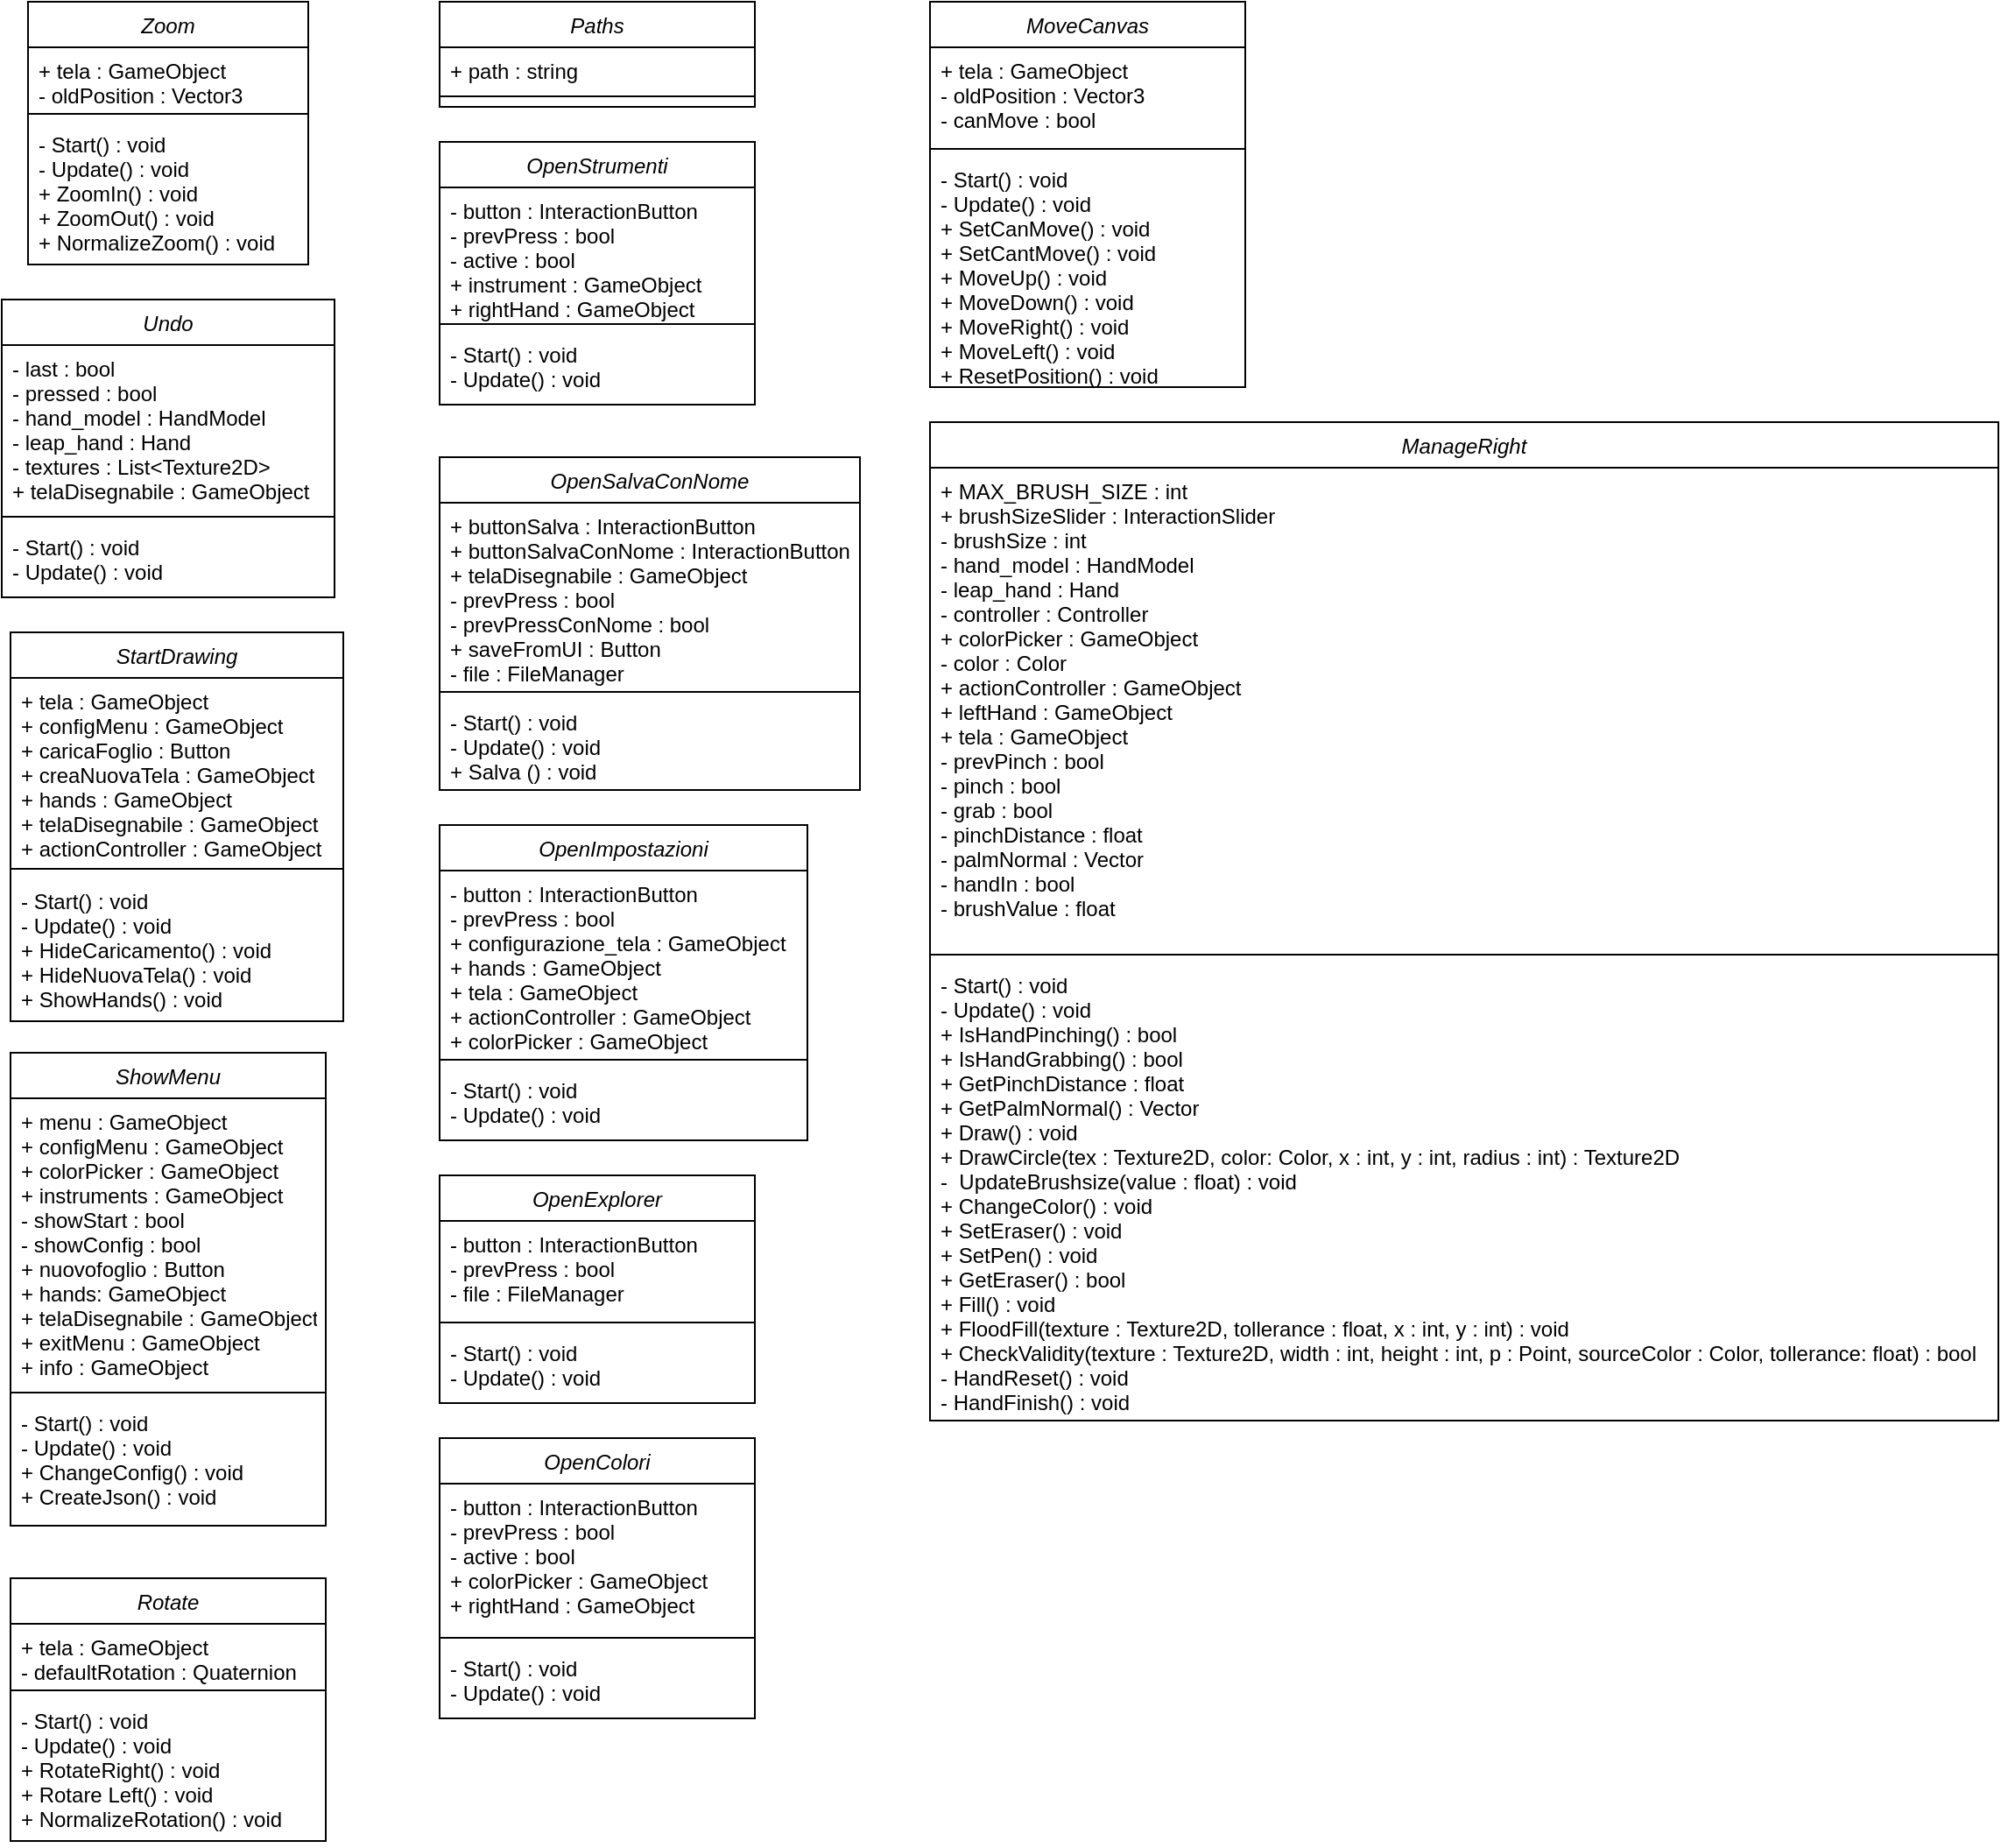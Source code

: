 <mxfile version="14.6.10" type="github">
  <diagram id="C5RBs43oDa-KdzZeNtuy" name="Page-1">
    <mxGraphModel dx="419" dy="719" grid="1" gridSize="10" guides="1" tooltips="1" connect="1" arrows="1" fold="1" page="1" pageScale="1" pageWidth="827" pageHeight="1169" math="0" shadow="0">
      <root>
        <mxCell id="WIyWlLk6GJQsqaUBKTNV-0" />
        <mxCell id="WIyWlLk6GJQsqaUBKTNV-1" parent="WIyWlLk6GJQsqaUBKTNV-0" />
        <mxCell id="zkfFHV4jXpPFQw0GAbJ--0" value="Zoom" style="swimlane;fontStyle=2;align=center;verticalAlign=top;childLayout=stackLayout;horizontal=1;startSize=26;horizontalStack=0;resizeParent=1;resizeLast=0;collapsible=1;marginBottom=0;rounded=0;shadow=0;strokeWidth=1;" parent="WIyWlLk6GJQsqaUBKTNV-1" vertex="1">
          <mxGeometry x="55" y="40" width="160" height="150" as="geometry">
            <mxRectangle x="230" y="140" width="160" height="26" as="alternateBounds" />
          </mxGeometry>
        </mxCell>
        <mxCell id="zkfFHV4jXpPFQw0GAbJ--1" value="+ tela : GameObject&#xa;- oldPosition : Vector3 " style="text;align=left;verticalAlign=top;spacingLeft=4;spacingRight=4;overflow=hidden;rotatable=0;points=[[0,0.5],[1,0.5]];portConstraint=eastwest;" parent="zkfFHV4jXpPFQw0GAbJ--0" vertex="1">
          <mxGeometry y="26" width="160" height="34" as="geometry" />
        </mxCell>
        <mxCell id="zkfFHV4jXpPFQw0GAbJ--4" value="" style="line;html=1;strokeWidth=1;align=left;verticalAlign=middle;spacingTop=-1;spacingLeft=3;spacingRight=3;rotatable=0;labelPosition=right;points=[];portConstraint=eastwest;" parent="zkfFHV4jXpPFQw0GAbJ--0" vertex="1">
          <mxGeometry y="60" width="160" height="8" as="geometry" />
        </mxCell>
        <mxCell id="zkfFHV4jXpPFQw0GAbJ--5" value="- Start() : void&#xa;- Update() : void&#xa;+ ZoomIn() : void&#xa;+ ZoomOut() : void&#xa;+ NormalizeZoom() : void" style="text;align=left;verticalAlign=top;spacingLeft=4;spacingRight=4;overflow=hidden;rotatable=0;points=[[0,0.5],[1,0.5]];portConstraint=eastwest;" parent="zkfFHV4jXpPFQw0GAbJ--0" vertex="1">
          <mxGeometry y="68" width="160" height="82" as="geometry" />
        </mxCell>
        <mxCell id="7XHn4DZ-H4VYJd7vNkH7-1" value="Undo" style="swimlane;fontStyle=2;align=center;verticalAlign=top;childLayout=stackLayout;horizontal=1;startSize=26;horizontalStack=0;resizeParent=1;resizeLast=0;collapsible=1;marginBottom=0;rounded=0;shadow=0;strokeWidth=1;" parent="WIyWlLk6GJQsqaUBKTNV-1" vertex="1">
          <mxGeometry x="40" y="210" width="190" height="170" as="geometry">
            <mxRectangle x="230" y="140" width="160" height="26" as="alternateBounds" />
          </mxGeometry>
        </mxCell>
        <mxCell id="7XHn4DZ-H4VYJd7vNkH7-2" value="- last : bool&#xa;- pressed : bool&#xa;- hand_model : HandModel&#xa;- leap_hand : Hand&#xa;- textures : List&lt;Texture2D&gt;&#xa;+ telaDisegnabile : GameObject" style="text;align=left;verticalAlign=top;spacingLeft=4;spacingRight=4;overflow=hidden;rotatable=0;points=[[0,0.5],[1,0.5]];portConstraint=eastwest;" parent="7XHn4DZ-H4VYJd7vNkH7-1" vertex="1">
          <mxGeometry y="26" width="190" height="94" as="geometry" />
        </mxCell>
        <mxCell id="7XHn4DZ-H4VYJd7vNkH7-3" value="" style="line;html=1;strokeWidth=1;align=left;verticalAlign=middle;spacingTop=-1;spacingLeft=3;spacingRight=3;rotatable=0;labelPosition=right;points=[];portConstraint=eastwest;" parent="7XHn4DZ-H4VYJd7vNkH7-1" vertex="1">
          <mxGeometry y="120" width="190" height="8" as="geometry" />
        </mxCell>
        <mxCell id="7XHn4DZ-H4VYJd7vNkH7-4" value="- Start() : void&#xa;- Update() : void" style="text;align=left;verticalAlign=top;spacingLeft=4;spacingRight=4;overflow=hidden;rotatable=0;points=[[0,0.5],[1,0.5]];portConstraint=eastwest;" parent="7XHn4DZ-H4VYJd7vNkH7-1" vertex="1">
          <mxGeometry y="128" width="190" height="42" as="geometry" />
        </mxCell>
        <mxCell id="7XHn4DZ-H4VYJd7vNkH7-9" value="StartDrawing" style="swimlane;fontStyle=2;align=center;verticalAlign=top;childLayout=stackLayout;horizontal=1;startSize=26;horizontalStack=0;resizeParent=1;resizeLast=0;collapsible=1;marginBottom=0;rounded=0;shadow=0;strokeWidth=1;" parent="WIyWlLk6GJQsqaUBKTNV-1" vertex="1">
          <mxGeometry x="45" y="400" width="190" height="222" as="geometry">
            <mxRectangle x="230" y="140" width="160" height="26" as="alternateBounds" />
          </mxGeometry>
        </mxCell>
        <mxCell id="7XHn4DZ-H4VYJd7vNkH7-10" value="+ tela : GameObject&#xa;+ configMenu : GameObject&#xa;+ caricaFoglio : Button&#xa;+ creaNuovaTela : GameObject&#xa;+ hands : GameObject&#xa;+ telaDisegnabile : GameObject&#xa;+ actionController : GameObject&#xa;" style="text;align=left;verticalAlign=top;spacingLeft=4;spacingRight=4;overflow=hidden;rotatable=0;points=[[0,0.5],[1,0.5]];portConstraint=eastwest;" parent="7XHn4DZ-H4VYJd7vNkH7-9" vertex="1">
          <mxGeometry y="26" width="190" height="104" as="geometry" />
        </mxCell>
        <mxCell id="7XHn4DZ-H4VYJd7vNkH7-11" value="" style="line;html=1;strokeWidth=1;align=left;verticalAlign=middle;spacingTop=-1;spacingLeft=3;spacingRight=3;rotatable=0;labelPosition=right;points=[];portConstraint=eastwest;" parent="7XHn4DZ-H4VYJd7vNkH7-9" vertex="1">
          <mxGeometry y="130" width="190" height="10" as="geometry" />
        </mxCell>
        <mxCell id="7XHn4DZ-H4VYJd7vNkH7-12" value="- Start() : void&#xa;- Update() : void&#xa;+ HideCaricamento() : void&#xa;+ HideNuovaTela() : void&#xa;+ ShowHands() : void" style="text;align=left;verticalAlign=top;spacingLeft=4;spacingRight=4;overflow=hidden;rotatable=0;points=[[0,0.5],[1,0.5]];portConstraint=eastwest;" parent="7XHn4DZ-H4VYJd7vNkH7-9" vertex="1">
          <mxGeometry y="140" width="190" height="82" as="geometry" />
        </mxCell>
        <mxCell id="7XHn4DZ-H4VYJd7vNkH7-13" value="ShowMenu" style="swimlane;fontStyle=2;align=center;verticalAlign=top;childLayout=stackLayout;horizontal=1;startSize=26;horizontalStack=0;resizeParent=1;resizeLast=0;collapsible=1;marginBottom=0;rounded=0;shadow=0;strokeWidth=1;" parent="WIyWlLk6GJQsqaUBKTNV-1" vertex="1">
          <mxGeometry x="45" y="640" width="180" height="270" as="geometry">
            <mxRectangle x="230" y="140" width="160" height="26" as="alternateBounds" />
          </mxGeometry>
        </mxCell>
        <mxCell id="7XHn4DZ-H4VYJd7vNkH7-14" value="+ menu : GameObject&#xa;+ configMenu : GameObject&#xa;+ colorPicker : GameObject&#xa;+ instruments : GameObject&#xa;- showStart : bool&#xa;- showConfig : bool&#xa;+ nuovofoglio : Button&#xa;+ hands: GameObject&#xa;+ telaDisegnabile : GameObject&#xa;+ exitMenu : GameObject&#xa;+ info : GameObject" style="text;align=left;verticalAlign=top;spacingLeft=4;spacingRight=4;overflow=hidden;rotatable=0;points=[[0,0.5],[1,0.5]];portConstraint=eastwest;" parent="7XHn4DZ-H4VYJd7vNkH7-13" vertex="1">
          <mxGeometry y="26" width="180" height="164" as="geometry" />
        </mxCell>
        <mxCell id="7XHn4DZ-H4VYJd7vNkH7-15" value="" style="line;html=1;strokeWidth=1;align=left;verticalAlign=middle;spacingTop=-1;spacingLeft=3;spacingRight=3;rotatable=0;labelPosition=right;points=[];portConstraint=eastwest;" parent="7XHn4DZ-H4VYJd7vNkH7-13" vertex="1">
          <mxGeometry y="190" width="180" height="8" as="geometry" />
        </mxCell>
        <mxCell id="7XHn4DZ-H4VYJd7vNkH7-16" value="- Start() : void&#xa;- Update() : void&#xa;+ ChangeConfig() : void&#xa;+ CreateJson() : void" style="text;align=left;verticalAlign=top;spacingLeft=4;spacingRight=4;overflow=hidden;rotatable=0;points=[[0,0.5],[1,0.5]];portConstraint=eastwest;" parent="7XHn4DZ-H4VYJd7vNkH7-13" vertex="1">
          <mxGeometry y="198" width="180" height="72" as="geometry" />
        </mxCell>
        <mxCell id="AvE2K1NfEVFAq9hO1QU2-0" value="Rotate" style="swimlane;fontStyle=2;align=center;verticalAlign=top;childLayout=stackLayout;horizontal=1;startSize=26;horizontalStack=0;resizeParent=1;resizeLast=0;collapsible=1;marginBottom=0;rounded=0;shadow=0;strokeWidth=1;" vertex="1" parent="WIyWlLk6GJQsqaUBKTNV-1">
          <mxGeometry x="45" y="940" width="180" height="150" as="geometry">
            <mxRectangle x="230" y="140" width="160" height="26" as="alternateBounds" />
          </mxGeometry>
        </mxCell>
        <mxCell id="AvE2K1NfEVFAq9hO1QU2-1" value="+ tela : GameObject&#xa;- defaultRotation : Quaternion" style="text;align=left;verticalAlign=top;spacingLeft=4;spacingRight=4;overflow=hidden;rotatable=0;points=[[0,0.5],[1,0.5]];portConstraint=eastwest;" vertex="1" parent="AvE2K1NfEVFAq9hO1QU2-0">
          <mxGeometry y="26" width="180" height="34" as="geometry" />
        </mxCell>
        <mxCell id="AvE2K1NfEVFAq9hO1QU2-2" value="" style="line;html=1;strokeWidth=1;align=left;verticalAlign=middle;spacingTop=-1;spacingLeft=3;spacingRight=3;rotatable=0;labelPosition=right;points=[];portConstraint=eastwest;" vertex="1" parent="AvE2K1NfEVFAq9hO1QU2-0">
          <mxGeometry y="60" width="180" height="8" as="geometry" />
        </mxCell>
        <mxCell id="AvE2K1NfEVFAq9hO1QU2-3" value="- Start() : void&#xa;- Update() : void&#xa;+ RotateRight() : void&#xa;+ Rotare Left() : void&#xa;+ NormalizeRotation() : void" style="text;align=left;verticalAlign=top;spacingLeft=4;spacingRight=4;overflow=hidden;rotatable=0;points=[[0,0.5],[1,0.5]];portConstraint=eastwest;" vertex="1" parent="AvE2K1NfEVFAq9hO1QU2-0">
          <mxGeometry y="68" width="180" height="82" as="geometry" />
        </mxCell>
        <mxCell id="AvE2K1NfEVFAq9hO1QU2-8" value="Paths" style="swimlane;fontStyle=2;align=center;verticalAlign=top;childLayout=stackLayout;horizontal=1;startSize=26;horizontalStack=0;resizeParent=1;resizeLast=0;collapsible=1;marginBottom=0;rounded=0;shadow=0;strokeWidth=1;" vertex="1" parent="WIyWlLk6GJQsqaUBKTNV-1">
          <mxGeometry x="290" y="40" width="180" height="60" as="geometry">
            <mxRectangle x="230" y="140" width="160" height="26" as="alternateBounds" />
          </mxGeometry>
        </mxCell>
        <mxCell id="AvE2K1NfEVFAq9hO1QU2-9" value="+ path : string" style="text;align=left;verticalAlign=top;spacingLeft=4;spacingRight=4;overflow=hidden;rotatable=0;points=[[0,0.5],[1,0.5]];portConstraint=eastwest;" vertex="1" parent="AvE2K1NfEVFAq9hO1QU2-8">
          <mxGeometry y="26" width="180" height="24" as="geometry" />
        </mxCell>
        <mxCell id="AvE2K1NfEVFAq9hO1QU2-10" value="" style="line;html=1;strokeWidth=1;align=left;verticalAlign=middle;spacingTop=-1;spacingLeft=3;spacingRight=3;rotatable=0;labelPosition=right;points=[];portConstraint=eastwest;" vertex="1" parent="AvE2K1NfEVFAq9hO1QU2-8">
          <mxGeometry y="50" width="180" height="8" as="geometry" />
        </mxCell>
        <mxCell id="AvE2K1NfEVFAq9hO1QU2-12" value="OpenStrumenti" style="swimlane;fontStyle=2;align=center;verticalAlign=top;childLayout=stackLayout;horizontal=1;startSize=26;horizontalStack=0;resizeParent=1;resizeLast=0;collapsible=1;marginBottom=0;rounded=0;shadow=0;strokeWidth=1;" vertex="1" parent="WIyWlLk6GJQsqaUBKTNV-1">
          <mxGeometry x="290" y="120" width="180" height="150" as="geometry">
            <mxRectangle x="230" y="140" width="160" height="26" as="alternateBounds" />
          </mxGeometry>
        </mxCell>
        <mxCell id="AvE2K1NfEVFAq9hO1QU2-13" value="- button : InteractionButton&#xa;- prevPress : bool&#xa;- active : bool&#xa;+ instrument : GameObject&#xa;+ rightHand : GameObject" style="text;align=left;verticalAlign=top;spacingLeft=4;spacingRight=4;overflow=hidden;rotatable=0;points=[[0,0.5],[1,0.5]];portConstraint=eastwest;" vertex="1" parent="AvE2K1NfEVFAq9hO1QU2-12">
          <mxGeometry y="26" width="180" height="74" as="geometry" />
        </mxCell>
        <mxCell id="AvE2K1NfEVFAq9hO1QU2-14" value="" style="line;html=1;strokeWidth=1;align=left;verticalAlign=middle;spacingTop=-1;spacingLeft=3;spacingRight=3;rotatable=0;labelPosition=right;points=[];portConstraint=eastwest;" vertex="1" parent="AvE2K1NfEVFAq9hO1QU2-12">
          <mxGeometry y="100" width="180" height="8" as="geometry" />
        </mxCell>
        <mxCell id="AvE2K1NfEVFAq9hO1QU2-17" value="- Start() : void&#xa;- Update() : void&#xa;" style="text;align=left;verticalAlign=top;spacingLeft=4;spacingRight=4;overflow=hidden;rotatable=0;points=[[0,0.5],[1,0.5]];portConstraint=eastwest;" vertex="1" parent="AvE2K1NfEVFAq9hO1QU2-12">
          <mxGeometry y="108" width="180" height="42" as="geometry" />
        </mxCell>
        <mxCell id="AvE2K1NfEVFAq9hO1QU2-18" value="OpenSalvaConNome" style="swimlane;fontStyle=2;align=center;verticalAlign=top;childLayout=stackLayout;horizontal=1;startSize=26;horizontalStack=0;resizeParent=1;resizeLast=0;collapsible=1;marginBottom=0;rounded=0;shadow=0;strokeWidth=1;" vertex="1" parent="WIyWlLk6GJQsqaUBKTNV-1">
          <mxGeometry x="290" y="300" width="240" height="190" as="geometry">
            <mxRectangle x="230" y="140" width="160" height="26" as="alternateBounds" />
          </mxGeometry>
        </mxCell>
        <mxCell id="AvE2K1NfEVFAq9hO1QU2-19" value="+ buttonSalva : InteractionButton&#xa;+ buttonSalvaConNome : InteractionButton&#xa;+ telaDisegnabile : GameObject&#xa;- prevPress : bool&#xa;- prevPressConNome : bool&#xa;+ saveFromUI : Button&#xa;- file : FileManager" style="text;align=left;verticalAlign=top;spacingLeft=4;spacingRight=4;overflow=hidden;rotatable=0;points=[[0,0.5],[1,0.5]];portConstraint=eastwest;" vertex="1" parent="AvE2K1NfEVFAq9hO1QU2-18">
          <mxGeometry y="26" width="240" height="104" as="geometry" />
        </mxCell>
        <mxCell id="AvE2K1NfEVFAq9hO1QU2-20" value="" style="line;html=1;strokeWidth=1;align=left;verticalAlign=middle;spacingTop=-1;spacingLeft=3;spacingRight=3;rotatable=0;labelPosition=right;points=[];portConstraint=eastwest;" vertex="1" parent="AvE2K1NfEVFAq9hO1QU2-18">
          <mxGeometry y="130" width="240" height="8" as="geometry" />
        </mxCell>
        <mxCell id="AvE2K1NfEVFAq9hO1QU2-21" value="- Start() : void&#xa;- Update() : void&#xa;+ Salva () : void" style="text;align=left;verticalAlign=top;spacingLeft=4;spacingRight=4;overflow=hidden;rotatable=0;points=[[0,0.5],[1,0.5]];portConstraint=eastwest;" vertex="1" parent="AvE2K1NfEVFAq9hO1QU2-18">
          <mxGeometry y="138" width="240" height="52" as="geometry" />
        </mxCell>
        <mxCell id="AvE2K1NfEVFAq9hO1QU2-22" value="OpenImpostazioni" style="swimlane;fontStyle=2;align=center;verticalAlign=top;childLayout=stackLayout;horizontal=1;startSize=26;horizontalStack=0;resizeParent=1;resizeLast=0;collapsible=1;marginBottom=0;rounded=0;shadow=0;strokeWidth=1;" vertex="1" parent="WIyWlLk6GJQsqaUBKTNV-1">
          <mxGeometry x="290" y="510" width="210" height="180" as="geometry">
            <mxRectangle x="230" y="140" width="160" height="26" as="alternateBounds" />
          </mxGeometry>
        </mxCell>
        <mxCell id="AvE2K1NfEVFAq9hO1QU2-23" value="- button : InteractionButton&#xa;- prevPress : bool&#xa;+ configurazione_tela : GameObject&#xa;+ hands : GameObject&#xa;+ tela : GameObject&#xa;+ actionController : GameObject&#xa;+ colorPicker : GameObject&#xa;" style="text;align=left;verticalAlign=top;spacingLeft=4;spacingRight=4;overflow=hidden;rotatable=0;points=[[0,0.5],[1,0.5]];portConstraint=eastwest;" vertex="1" parent="AvE2K1NfEVFAq9hO1QU2-22">
          <mxGeometry y="26" width="210" height="104" as="geometry" />
        </mxCell>
        <mxCell id="AvE2K1NfEVFAq9hO1QU2-24" value="" style="line;html=1;strokeWidth=1;align=left;verticalAlign=middle;spacingTop=-1;spacingLeft=3;spacingRight=3;rotatable=0;labelPosition=right;points=[];portConstraint=eastwest;" vertex="1" parent="AvE2K1NfEVFAq9hO1QU2-22">
          <mxGeometry y="130" width="210" height="8" as="geometry" />
        </mxCell>
        <mxCell id="AvE2K1NfEVFAq9hO1QU2-25" value="- Start() : void&#xa;- Update() : void" style="text;align=left;verticalAlign=top;spacingLeft=4;spacingRight=4;overflow=hidden;rotatable=0;points=[[0,0.5],[1,0.5]];portConstraint=eastwest;" vertex="1" parent="AvE2K1NfEVFAq9hO1QU2-22">
          <mxGeometry y="138" width="210" height="42" as="geometry" />
        </mxCell>
        <mxCell id="AvE2K1NfEVFAq9hO1QU2-26" value="OpenExplorer" style="swimlane;fontStyle=2;align=center;verticalAlign=top;childLayout=stackLayout;horizontal=1;startSize=26;horizontalStack=0;resizeParent=1;resizeLast=0;collapsible=1;marginBottom=0;rounded=0;shadow=0;strokeWidth=1;" vertex="1" parent="WIyWlLk6GJQsqaUBKTNV-1">
          <mxGeometry x="290" y="710" width="180" height="130" as="geometry">
            <mxRectangle x="230" y="140" width="160" height="26" as="alternateBounds" />
          </mxGeometry>
        </mxCell>
        <mxCell id="AvE2K1NfEVFAq9hO1QU2-27" value="- button : InteractionButton&#xa;- prevPress : bool&#xa;- file : FileManager&#xa;" style="text;align=left;verticalAlign=top;spacingLeft=4;spacingRight=4;overflow=hidden;rotatable=0;points=[[0,0.5],[1,0.5]];portConstraint=eastwest;" vertex="1" parent="AvE2K1NfEVFAq9hO1QU2-26">
          <mxGeometry y="26" width="180" height="54" as="geometry" />
        </mxCell>
        <mxCell id="AvE2K1NfEVFAq9hO1QU2-28" value="" style="line;html=1;strokeWidth=1;align=left;verticalAlign=middle;spacingTop=-1;spacingLeft=3;spacingRight=3;rotatable=0;labelPosition=right;points=[];portConstraint=eastwest;" vertex="1" parent="AvE2K1NfEVFAq9hO1QU2-26">
          <mxGeometry y="80" width="180" height="8" as="geometry" />
        </mxCell>
        <mxCell id="AvE2K1NfEVFAq9hO1QU2-29" value="- Start() : void&#xa;- Update() : void" style="text;align=left;verticalAlign=top;spacingLeft=4;spacingRight=4;overflow=hidden;rotatable=0;points=[[0,0.5],[1,0.5]];portConstraint=eastwest;" vertex="1" parent="AvE2K1NfEVFAq9hO1QU2-26">
          <mxGeometry y="88" width="180" height="42" as="geometry" />
        </mxCell>
        <mxCell id="AvE2K1NfEVFAq9hO1QU2-30" value="OpenColori" style="swimlane;fontStyle=2;align=center;verticalAlign=top;childLayout=stackLayout;horizontal=1;startSize=26;horizontalStack=0;resizeParent=1;resizeLast=0;collapsible=1;marginBottom=0;rounded=0;shadow=0;strokeWidth=1;" vertex="1" parent="WIyWlLk6GJQsqaUBKTNV-1">
          <mxGeometry x="290" y="860" width="180" height="160" as="geometry">
            <mxRectangle x="230" y="140" width="160" height="26" as="alternateBounds" />
          </mxGeometry>
        </mxCell>
        <mxCell id="AvE2K1NfEVFAq9hO1QU2-31" value="- button : InteractionButton&#xa;- prevPress : bool&#xa;- active : bool&#xa;+ colorPicker : GameObject&#xa;+ rightHand : GameObject&#xa;" style="text;align=left;verticalAlign=top;spacingLeft=4;spacingRight=4;overflow=hidden;rotatable=0;points=[[0,0.5],[1,0.5]];portConstraint=eastwest;" vertex="1" parent="AvE2K1NfEVFAq9hO1QU2-30">
          <mxGeometry y="26" width="180" height="84" as="geometry" />
        </mxCell>
        <mxCell id="AvE2K1NfEVFAq9hO1QU2-32" value="" style="line;html=1;strokeWidth=1;align=left;verticalAlign=middle;spacingTop=-1;spacingLeft=3;spacingRight=3;rotatable=0;labelPosition=right;points=[];portConstraint=eastwest;" vertex="1" parent="AvE2K1NfEVFAq9hO1QU2-30">
          <mxGeometry y="110" width="180" height="8" as="geometry" />
        </mxCell>
        <mxCell id="AvE2K1NfEVFAq9hO1QU2-33" value="- Start() : void&#xa;- Update() : void" style="text;align=left;verticalAlign=top;spacingLeft=4;spacingRight=4;overflow=hidden;rotatable=0;points=[[0,0.5],[1,0.5]];portConstraint=eastwest;" vertex="1" parent="AvE2K1NfEVFAq9hO1QU2-30">
          <mxGeometry y="118" width="180" height="42" as="geometry" />
        </mxCell>
        <mxCell id="AvE2K1NfEVFAq9hO1QU2-34" value="MoveCanvas" style="swimlane;fontStyle=2;align=center;verticalAlign=top;childLayout=stackLayout;horizontal=1;startSize=26;horizontalStack=0;resizeParent=1;resizeLast=0;collapsible=1;marginBottom=0;rounded=0;shadow=0;strokeWidth=1;" vertex="1" parent="WIyWlLk6GJQsqaUBKTNV-1">
          <mxGeometry x="570" y="40" width="180" height="220" as="geometry">
            <mxRectangle x="230" y="140" width="160" height="26" as="alternateBounds" />
          </mxGeometry>
        </mxCell>
        <mxCell id="AvE2K1NfEVFAq9hO1QU2-35" value="+ tela : GameObject&#xa;- oldPosition : Vector3&#xa;- canMove : bool&#xa;" style="text;align=left;verticalAlign=top;spacingLeft=4;spacingRight=4;overflow=hidden;rotatable=0;points=[[0,0.5],[1,0.5]];portConstraint=eastwest;" vertex="1" parent="AvE2K1NfEVFAq9hO1QU2-34">
          <mxGeometry y="26" width="180" height="54" as="geometry" />
        </mxCell>
        <mxCell id="AvE2K1NfEVFAq9hO1QU2-36" value="" style="line;html=1;strokeWidth=1;align=left;verticalAlign=middle;spacingTop=-1;spacingLeft=3;spacingRight=3;rotatable=0;labelPosition=right;points=[];portConstraint=eastwest;" vertex="1" parent="AvE2K1NfEVFAq9hO1QU2-34">
          <mxGeometry y="80" width="180" height="8" as="geometry" />
        </mxCell>
        <mxCell id="AvE2K1NfEVFAq9hO1QU2-37" value="- Start() : void&#xa;- Update() : void&#xa;+ SetCanMove() : void&#xa;+ SetCantMove() : void&#xa;+ MoveUp() : void&#xa;+ MoveDown() : void&#xa;+ MoveRight() : void&#xa;+ MoveLeft() : void&#xa;+ ResetPosition() : void" style="text;align=left;verticalAlign=top;spacingLeft=4;spacingRight=4;overflow=hidden;rotatable=0;points=[[0,0.5],[1,0.5]];portConstraint=eastwest;" vertex="1" parent="AvE2K1NfEVFAq9hO1QU2-34">
          <mxGeometry y="88" width="180" height="132" as="geometry" />
        </mxCell>
        <mxCell id="AvE2K1NfEVFAq9hO1QU2-38" value="ManageRight" style="swimlane;fontStyle=2;align=center;verticalAlign=top;childLayout=stackLayout;horizontal=1;startSize=26;horizontalStack=0;resizeParent=1;resizeLast=0;collapsible=1;marginBottom=0;rounded=0;shadow=0;strokeWidth=1;" vertex="1" parent="WIyWlLk6GJQsqaUBKTNV-1">
          <mxGeometry x="570" y="280" width="610" height="570" as="geometry">
            <mxRectangle x="230" y="140" width="160" height="26" as="alternateBounds" />
          </mxGeometry>
        </mxCell>
        <mxCell id="AvE2K1NfEVFAq9hO1QU2-39" value="+ MAX_BRUSH_SIZE : int&#xa;+ brushSizeSlider : InteractionSlider&#xa;- brushSize : int&#xa;- hand_model : HandModel&#xa;- leap_hand : Hand&#xa;- controller : Controller&#xa;+ colorPicker : GameObject&#xa;- color : Color&#xa;+ actionController : GameObject&#xa;+ leftHand : GameObject&#xa;+ tela : GameObject&#xa;- prevPinch : bool&#xa;- pinch : bool&#xa;- grab : bool&#xa;- pinchDistance : float&#xa;- palmNormal : Vector&#xa;- handIn : bool&#xa;- brushValue : float" style="text;align=left;verticalAlign=top;spacingLeft=4;spacingRight=4;overflow=hidden;rotatable=0;points=[[0,0.5],[1,0.5]];portConstraint=eastwest;" vertex="1" parent="AvE2K1NfEVFAq9hO1QU2-38">
          <mxGeometry y="26" width="610" height="274" as="geometry" />
        </mxCell>
        <mxCell id="AvE2K1NfEVFAq9hO1QU2-40" value="" style="line;html=1;strokeWidth=1;align=left;verticalAlign=middle;spacingTop=-1;spacingLeft=3;spacingRight=3;rotatable=0;labelPosition=right;points=[];portConstraint=eastwest;" vertex="1" parent="AvE2K1NfEVFAq9hO1QU2-38">
          <mxGeometry y="300" width="610" height="8" as="geometry" />
        </mxCell>
        <mxCell id="AvE2K1NfEVFAq9hO1QU2-41" value="- Start() : void&#xa;- Update() : void&#xa;+ IsHandPinching() : bool&#xa;+ IsHandGrabbing() : bool&#xa;+ GetPinchDistance : float&#xa;+ GetPalmNormal() : Vector&#xa;+ Draw() : void&#xa;+ DrawCircle(tex : Texture2D, color: Color, x : int, y : int, radius : int) : Texture2D&#xa;-  UpdateBrushsize(value : float) : void&#xa;+ ChangeColor() : void&#xa;+ SetEraser() : void&#xa;+ SetPen() : void&#xa;+ GetEraser() : bool&#xa;+ Fill() : void&#xa;+ FloodFill(texture : Texture2D, tollerance : float, x : int, y : int) : void&#xa;+ CheckValidity(texture : Texture2D, width : int, height : int, p : Point, sourceColor : Color, tollerance: float) : bool&#xa;- HandReset() : void&#xa;- HandFinish() : void" style="text;align=left;verticalAlign=top;spacingLeft=4;spacingRight=4;overflow=hidden;rotatable=0;points=[[0,0.5],[1,0.5]];portConstraint=eastwest;" vertex="1" parent="AvE2K1NfEVFAq9hO1QU2-38">
          <mxGeometry y="308" width="610" height="262" as="geometry" />
        </mxCell>
      </root>
    </mxGraphModel>
  </diagram>
</mxfile>
